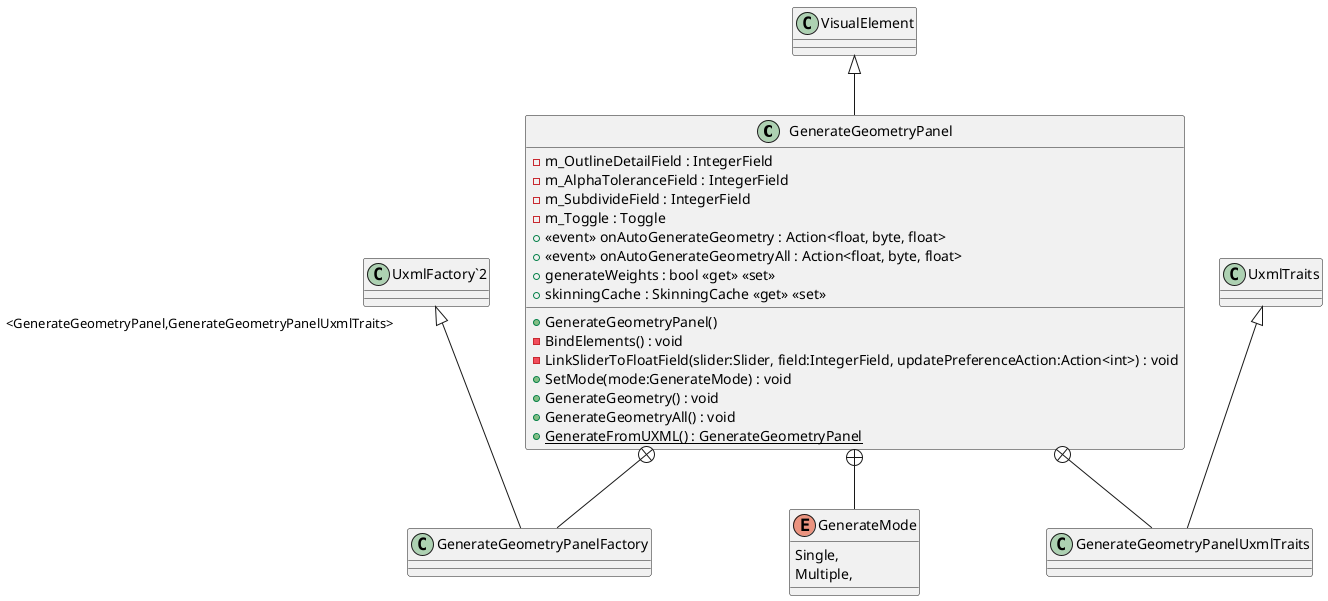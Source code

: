 @startuml
class GenerateGeometryPanel {
    - m_OutlineDetailField : IntegerField
    - m_AlphaToleranceField : IntegerField
    - m_SubdivideField : IntegerField
    - m_Toggle : Toggle
    +  <<event>> onAutoGenerateGeometry : Action<float, byte, float> 
    +  <<event>> onAutoGenerateGeometryAll : Action<float, byte, float> 
    + generateWeights : bool <<get>> <<set>>
    + skinningCache : SkinningCache <<get>> <<set>>
    + GenerateGeometryPanel()
    - BindElements() : void
    - LinkSliderToFloatField(slider:Slider, field:IntegerField, updatePreferenceAction:Action<int>) : void
    + SetMode(mode:GenerateMode) : void
    + GenerateGeometry() : void
    + GenerateGeometryAll() : void
    + {static} GenerateFromUXML() : GenerateGeometryPanel
}
class GenerateGeometryPanelFactory {
}
class GenerateGeometryPanelUxmlTraits {
}
enum GenerateMode {
    Single,
    Multiple,
}
VisualElement <|-- GenerateGeometryPanel
GenerateGeometryPanel +-- GenerateGeometryPanelFactory
"UxmlFactory`2" "<GenerateGeometryPanel,GenerateGeometryPanelUxmlTraits>" <|-- GenerateGeometryPanelFactory
GenerateGeometryPanel +-- GenerateGeometryPanelUxmlTraits
UxmlTraits <|-- GenerateGeometryPanelUxmlTraits
GenerateGeometryPanel +-- GenerateMode
@enduml
